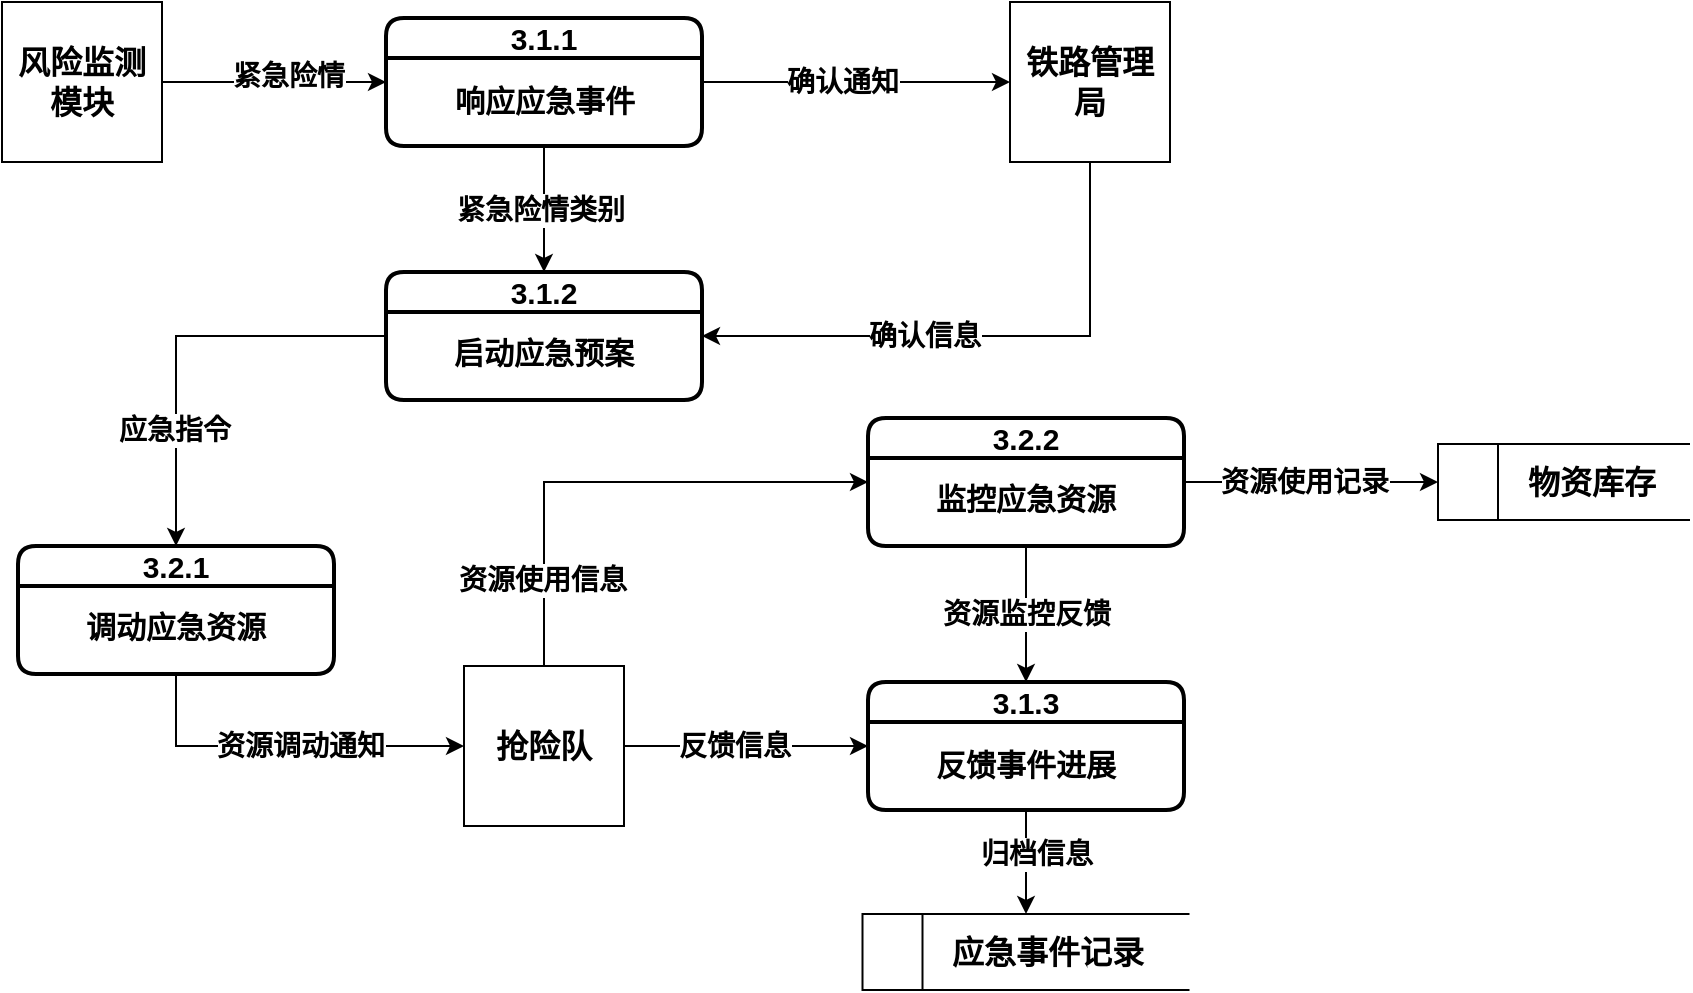 <mxfile version="27.1.6">
  <diagram name="Page-1" id="WTfwbJK1DqQRXwuWgbVw">
    <mxGraphModel dx="1469" dy="663" grid="0" gridSize="10" guides="1" tooltips="1" connect="1" arrows="1" fold="1" page="1" pageScale="1" pageWidth="2000" pageHeight="1200" math="0" shadow="0">
      <root>
        <mxCell id="0" />
        <mxCell id="1" parent="0" />
        <mxCell id="IXsih3EqHPn1jYVtWHGe-5" style="edgeStyle=orthogonalEdgeStyle;rounded=0;orthogonalLoop=1;jettySize=auto;html=1;entryX=0;entryY=0.5;entryDx=0;entryDy=0;exitX=1;exitY=0.5;exitDx=0;exitDy=0;" edge="1" parent="1" source="IXsih3EqHPn1jYVtWHGe-13" target="IXsih3EqHPn1jYVtWHGe-48">
          <mxGeometry relative="1" as="geometry" />
        </mxCell>
        <mxCell id="IXsih3EqHPn1jYVtWHGe-6" value="&lt;font style=&quot;font-size: 14px;&quot;&gt;&lt;b&gt;确认通知&lt;/b&gt;&lt;/font&gt;" style="edgeLabel;html=1;align=center;verticalAlign=middle;resizable=0;points=[];" vertex="1" connectable="0" parent="IXsih3EqHPn1jYVtWHGe-5">
          <mxGeometry x="-0.128" y="2" relative="1" as="geometry">
            <mxPoint x="3" y="2" as="offset" />
          </mxGeometry>
        </mxCell>
        <mxCell id="IXsih3EqHPn1jYVtWHGe-69" style="edgeStyle=orthogonalEdgeStyle;rounded=0;orthogonalLoop=1;jettySize=auto;html=1;exitX=0.5;exitY=1;exitDx=0;exitDy=0;entryX=0.5;entryY=0;entryDx=0;entryDy=0;" edge="1" parent="1" source="IXsih3EqHPn1jYVtWHGe-7" target="IXsih3EqHPn1jYVtWHGe-51">
          <mxGeometry relative="1" as="geometry" />
        </mxCell>
        <mxCell id="IXsih3EqHPn1jYVtWHGe-70" value="&lt;font style=&quot;font-size: 14px;&quot;&gt;&lt;b&gt;归档信息&lt;/b&gt;&lt;/font&gt;" style="edgeLabel;html=1;align=center;verticalAlign=middle;resizable=0;points=[];" vertex="1" connectable="0" parent="IXsih3EqHPn1jYVtWHGe-69">
          <mxGeometry x="-0.193" relative="1" as="geometry">
            <mxPoint x="5" y="1" as="offset" />
          </mxGeometry>
        </mxCell>
        <mxCell id="IXsih3EqHPn1jYVtWHGe-7" value="3.1.3" style="swimlane;html=1;startSize=20;fontStyle=1;collapsible=0;horizontal=1;swimlaneLine=1;strokeWidth=2;swimlaneFillColor=#ffffff;whiteSpace=wrap;rounded=1;fontSize=15;" vertex="1" parent="1">
          <mxGeometry x="508" y="501" width="158" height="64" as="geometry" />
        </mxCell>
        <mxCell id="IXsih3EqHPn1jYVtWHGe-8" value="反馈事件进展" style="text;html=1;align=center;verticalAlign=middle;whiteSpace=wrap;rounded=0;fontSize=15;fontStyle=1" vertex="1" parent="IXsih3EqHPn1jYVtWHGe-7">
          <mxGeometry x="28" y="26" width="102" height="30" as="geometry" />
        </mxCell>
        <mxCell id="IXsih3EqHPn1jYVtWHGe-13" value="3.1.1" style="swimlane;html=1;startSize=20;fontStyle=1;collapsible=0;horizontal=1;swimlaneLine=1;strokeWidth=2;swimlaneFillColor=#ffffff;whiteSpace=wrap;rounded=1;fontSize=15;" vertex="1" parent="1">
          <mxGeometry x="267" y="169" width="158" height="64" as="geometry" />
        </mxCell>
        <mxCell id="IXsih3EqHPn1jYVtWHGe-14" value="响应应急事件" style="text;html=1;align=center;verticalAlign=middle;whiteSpace=wrap;rounded=0;fontSize=15;fontStyle=1" vertex="1" parent="IXsih3EqHPn1jYVtWHGe-13">
          <mxGeometry x="23.5" y="26" width="111" height="30" as="geometry" />
        </mxCell>
        <mxCell id="IXsih3EqHPn1jYVtWHGe-15" style="edgeStyle=orthogonalEdgeStyle;rounded=0;orthogonalLoop=1;jettySize=auto;html=1;exitX=0.5;exitY=1;exitDx=0;exitDy=0;entryX=0.5;entryY=0;entryDx=0;entryDy=0;fontStyle=1" edge="1" parent="1" source="IXsih3EqHPn1jYVtWHGe-13" target="IXsih3EqHPn1jYVtWHGe-37">
          <mxGeometry relative="1" as="geometry">
            <mxPoint x="161" y="719.25" as="sourcePoint" />
          </mxGeometry>
        </mxCell>
        <mxCell id="IXsih3EqHPn1jYVtWHGe-16" value="&lt;b&gt;&lt;font style=&quot;font-size: 14px;&quot;&gt;紧急险情类别&lt;/font&gt;&lt;/b&gt;" style="edgeLabel;html=1;align=center;verticalAlign=middle;resizable=0;points=[];" vertex="1" connectable="0" parent="IXsih3EqHPn1jYVtWHGe-15">
          <mxGeometry x="0.009" y="-1" relative="1" as="geometry">
            <mxPoint x="-1" as="offset" />
          </mxGeometry>
        </mxCell>
        <mxCell id="IXsih3EqHPn1jYVtWHGe-21" style="edgeStyle=orthogonalEdgeStyle;rounded=0;orthogonalLoop=1;jettySize=auto;html=1;exitX=1;exitY=0.5;exitDx=0;exitDy=0;entryX=0;entryY=0.5;entryDx=0;entryDy=0;" edge="1" parent="1" source="IXsih3EqHPn1jYVtWHGe-27" target="IXsih3EqHPn1jYVtWHGe-13">
          <mxGeometry relative="1" as="geometry">
            <mxPoint x="1098" y="630" as="targetPoint" />
          </mxGeometry>
        </mxCell>
        <mxCell id="IXsih3EqHPn1jYVtWHGe-22" value="&lt;b&gt;&lt;font style=&quot;font-size: 14px;&quot;&gt;紧急险情&lt;/font&gt;&lt;/b&gt;" style="edgeLabel;html=1;align=center;verticalAlign=middle;resizable=0;points=[];" vertex="1" connectable="0" parent="IXsih3EqHPn1jYVtWHGe-21">
          <mxGeometry x="0.148" y="2" relative="1" as="geometry">
            <mxPoint x="-2" y="-1" as="offset" />
          </mxGeometry>
        </mxCell>
        <mxCell id="IXsih3EqHPn1jYVtWHGe-68" style="edgeStyle=orthogonalEdgeStyle;rounded=0;orthogonalLoop=1;jettySize=auto;html=1;entryX=0.5;entryY=0;entryDx=0;entryDy=0;" edge="1" parent="1" source="IXsih3EqHPn1jYVtWHGe-25" target="IXsih3EqHPn1jYVtWHGe-7">
          <mxGeometry relative="1" as="geometry" />
        </mxCell>
        <mxCell id="IXsih3EqHPn1jYVtWHGe-71" value="&lt;font style=&quot;font-size: 14px;&quot;&gt;&lt;b&gt;资源监控反馈&lt;/b&gt;&lt;/font&gt;" style="edgeLabel;html=1;align=center;verticalAlign=middle;resizable=0;points=[];" vertex="1" connectable="0" parent="IXsih3EqHPn1jYVtWHGe-68">
          <mxGeometry x="-0.003" relative="1" as="geometry">
            <mxPoint as="offset" />
          </mxGeometry>
        </mxCell>
        <mxCell id="IXsih3EqHPn1jYVtWHGe-75" style="edgeStyle=orthogonalEdgeStyle;rounded=0;orthogonalLoop=1;jettySize=auto;html=1;exitX=1;exitY=0.5;exitDx=0;exitDy=0;entryX=0;entryY=0.5;entryDx=0;entryDy=0;" edge="1" parent="1" source="IXsih3EqHPn1jYVtWHGe-25" target="IXsih3EqHPn1jYVtWHGe-74">
          <mxGeometry relative="1" as="geometry" />
        </mxCell>
        <mxCell id="IXsih3EqHPn1jYVtWHGe-76" value="&lt;b style=&quot;font-size: 14px;&quot;&gt;资源使用记录&lt;/b&gt;" style="edgeLabel;html=1;align=center;verticalAlign=middle;resizable=0;points=[];" vertex="1" connectable="0" parent="IXsih3EqHPn1jYVtWHGe-75">
          <mxGeometry x="-0.292" y="-1" relative="1" as="geometry">
            <mxPoint x="15" y="-1" as="offset" />
          </mxGeometry>
        </mxCell>
        <mxCell id="IXsih3EqHPn1jYVtWHGe-25" value="3.2.2" style="swimlane;html=1;startSize=20;fontStyle=1;collapsible=0;horizontal=1;swimlaneLine=1;strokeWidth=2;swimlaneFillColor=#ffffff;whiteSpace=wrap;rounded=1;fontSize=15;" vertex="1" parent="1">
          <mxGeometry x="508" y="369" width="158" height="64" as="geometry" />
        </mxCell>
        <mxCell id="IXsih3EqHPn1jYVtWHGe-26" value="监控应急资源" style="text;html=1;align=center;verticalAlign=middle;whiteSpace=wrap;rounded=0;fontSize=15;fontStyle=1" vertex="1" parent="IXsih3EqHPn1jYVtWHGe-25">
          <mxGeometry x="21" y="25" width="116" height="30" as="geometry" />
        </mxCell>
        <mxCell id="IXsih3EqHPn1jYVtWHGe-27" value="&lt;b&gt;风险监测模块&lt;/b&gt;" style="rounded=0;whiteSpace=wrap;html=1;fontSize=16;" vertex="1" parent="1">
          <mxGeometry x="75" y="161" width="80" height="80" as="geometry" />
        </mxCell>
        <mxCell id="IXsih3EqHPn1jYVtWHGe-28" style="edgeStyle=orthogonalEdgeStyle;rounded=0;orthogonalLoop=1;jettySize=auto;html=1;exitX=0.5;exitY=1;exitDx=0;exitDy=0;entryX=1;entryY=0.5;entryDx=0;entryDy=0;" edge="1" parent="1" source="IXsih3EqHPn1jYVtWHGe-48" target="IXsih3EqHPn1jYVtWHGe-37">
          <mxGeometry relative="1" as="geometry" />
        </mxCell>
        <mxCell id="IXsih3EqHPn1jYVtWHGe-29" value="&lt;b style=&quot;font-size: 14px;&quot;&gt;确认信息&lt;/b&gt;" style="edgeLabel;html=1;align=center;verticalAlign=middle;resizable=0;points=[];" vertex="1" connectable="0" parent="IXsih3EqHPn1jYVtWHGe-28">
          <mxGeometry x="-0.009" y="-1" relative="1" as="geometry">
            <mxPoint x="-31" y="1" as="offset" />
          </mxGeometry>
        </mxCell>
        <mxCell id="IXsih3EqHPn1jYVtWHGe-58" style="edgeStyle=orthogonalEdgeStyle;rounded=0;orthogonalLoop=1;jettySize=auto;html=1;exitX=0;exitY=0.5;exitDx=0;exitDy=0;" edge="1" parent="1" source="IXsih3EqHPn1jYVtWHGe-37" target="IXsih3EqHPn1jYVtWHGe-55">
          <mxGeometry relative="1" as="geometry" />
        </mxCell>
        <mxCell id="IXsih3EqHPn1jYVtWHGe-60" value="&lt;b&gt;&lt;font style=&quot;font-size: 14px;&quot;&gt;应急指令&lt;/font&gt;&lt;/b&gt;" style="edgeLabel;html=1;align=center;verticalAlign=middle;resizable=0;points=[];" vertex="1" connectable="0" parent="IXsih3EqHPn1jYVtWHGe-58">
          <mxGeometry x="0.442" y="-1" relative="1" as="geometry">
            <mxPoint as="offset" />
          </mxGeometry>
        </mxCell>
        <mxCell id="IXsih3EqHPn1jYVtWHGe-37" value="3.1.2" style="swimlane;html=1;startSize=20;fontStyle=1;collapsible=0;horizontal=1;swimlaneLine=1;strokeWidth=2;swimlaneFillColor=#ffffff;whiteSpace=wrap;rounded=1;fontSize=15;" vertex="1" parent="1">
          <mxGeometry x="267" y="296" width="158" height="64" as="geometry" />
        </mxCell>
        <mxCell id="IXsih3EqHPn1jYVtWHGe-38" value="启动应急预案" style="text;html=1;align=center;verticalAlign=middle;whiteSpace=wrap;rounded=0;fontSize=15;fontStyle=1" vertex="1" parent="IXsih3EqHPn1jYVtWHGe-37">
          <mxGeometry x="21" y="25" width="116" height="30" as="geometry" />
        </mxCell>
        <mxCell id="IXsih3EqHPn1jYVtWHGe-66" style="edgeStyle=orthogonalEdgeStyle;rounded=0;orthogonalLoop=1;jettySize=auto;html=1;exitX=1;exitY=0.5;exitDx=0;exitDy=0;entryX=0;entryY=0.5;entryDx=0;entryDy=0;" edge="1" parent="1" source="IXsih3EqHPn1jYVtWHGe-41" target="IXsih3EqHPn1jYVtWHGe-7">
          <mxGeometry relative="1" as="geometry" />
        </mxCell>
        <mxCell id="IXsih3EqHPn1jYVtWHGe-73" value="&lt;font style=&quot;font-size: 14px;&quot;&gt;&lt;b&gt;反馈信息&lt;/b&gt;&lt;/font&gt;" style="edgeLabel;html=1;align=center;verticalAlign=middle;resizable=0;points=[];" vertex="1" connectable="0" parent="IXsih3EqHPn1jYVtWHGe-66">
          <mxGeometry x="-0.17" y="-1" relative="1" as="geometry">
            <mxPoint x="4" y="-1" as="offset" />
          </mxGeometry>
        </mxCell>
        <mxCell id="IXsih3EqHPn1jYVtWHGe-67" style="edgeStyle=orthogonalEdgeStyle;rounded=0;orthogonalLoop=1;jettySize=auto;html=1;exitX=0.5;exitY=0;exitDx=0;exitDy=0;entryX=0;entryY=0.5;entryDx=0;entryDy=0;" edge="1" parent="1" source="IXsih3EqHPn1jYVtWHGe-41" target="IXsih3EqHPn1jYVtWHGe-25">
          <mxGeometry relative="1" as="geometry" />
        </mxCell>
        <mxCell id="IXsih3EqHPn1jYVtWHGe-72" value="&lt;font style=&quot;font-size: 14px;&quot;&gt;&lt;b&gt;资源使用信息&lt;/b&gt;&lt;/font&gt;" style="edgeLabel;html=1;align=center;verticalAlign=middle;resizable=0;points=[];" vertex="1" connectable="0" parent="IXsih3EqHPn1jYVtWHGe-67">
          <mxGeometry x="-0.66" y="1" relative="1" as="geometry">
            <mxPoint as="offset" />
          </mxGeometry>
        </mxCell>
        <mxCell id="IXsih3EqHPn1jYVtWHGe-41" value="&lt;b&gt;抢险队&lt;/b&gt;" style="rounded=0;whiteSpace=wrap;html=1;fontSize=16;" vertex="1" parent="1">
          <mxGeometry x="306" y="493" width="80" height="80" as="geometry" />
        </mxCell>
        <mxCell id="IXsih3EqHPn1jYVtWHGe-48" value="&lt;b&gt;铁路管理局&lt;/b&gt;" style="rounded=0;whiteSpace=wrap;html=1;fontSize=16;" vertex="1" parent="1">
          <mxGeometry x="579" y="161" width="80" height="80" as="geometry" />
        </mxCell>
        <mxCell id="IXsih3EqHPn1jYVtWHGe-51" value="&lt;font style=&quot;font-size: 16px;&quot;&gt;&lt;b&gt;&amp;nbsp; &amp;nbsp; &amp;nbsp; &amp;nbsp; &amp;nbsp;应急事件记录&lt;/b&gt;&lt;/font&gt;" style="html=1;dashed=0;whiteSpace=wrap;shape=mxgraph.dfd.dataStoreID;align=left;spacingLeft=3;points=[[0,0],[0.5,0],[1,0],[0,0.5],[1,0.5],[0,1],[0.5,1],[1,1]];" vertex="1" parent="1">
          <mxGeometry x="505.25" y="617" width="163.5" height="38" as="geometry" />
        </mxCell>
        <mxCell id="IXsih3EqHPn1jYVtWHGe-61" style="edgeStyle=orthogonalEdgeStyle;rounded=0;orthogonalLoop=1;jettySize=auto;html=1;exitX=0.5;exitY=1;exitDx=0;exitDy=0;entryX=0;entryY=0.5;entryDx=0;entryDy=0;" edge="1" parent="1" source="IXsih3EqHPn1jYVtWHGe-55" target="IXsih3EqHPn1jYVtWHGe-41">
          <mxGeometry relative="1" as="geometry" />
        </mxCell>
        <mxCell id="IXsih3EqHPn1jYVtWHGe-64" value="&lt;b&gt;&lt;font style=&quot;font-size: 14px;&quot;&gt;资源调动通知&lt;/font&gt;&lt;/b&gt;" style="edgeLabel;html=1;align=center;verticalAlign=middle;resizable=0;points=[];" vertex="1" connectable="0" parent="IXsih3EqHPn1jYVtWHGe-61">
          <mxGeometry x="-0.076" y="-2" relative="1" as="geometry">
            <mxPoint x="15" y="-2" as="offset" />
          </mxGeometry>
        </mxCell>
        <mxCell id="IXsih3EqHPn1jYVtWHGe-55" value="3.2.1" style="swimlane;html=1;startSize=20;fontStyle=1;collapsible=0;horizontal=1;swimlaneLine=1;strokeWidth=2;swimlaneFillColor=#ffffff;whiteSpace=wrap;rounded=1;fontSize=15;" vertex="1" parent="1">
          <mxGeometry x="83" y="433" width="158" height="64" as="geometry" />
        </mxCell>
        <mxCell id="IXsih3EqHPn1jYVtWHGe-56" value="调动应急资源" style="text;html=1;align=center;verticalAlign=middle;whiteSpace=wrap;rounded=0;fontSize=15;fontStyle=1" vertex="1" parent="IXsih3EqHPn1jYVtWHGe-55">
          <mxGeometry x="21" y="25" width="116" height="30" as="geometry" />
        </mxCell>
        <mxCell id="IXsih3EqHPn1jYVtWHGe-74" value="&lt;font style=&quot;font-size: 16px;&quot;&gt;&lt;b&gt;&amp;nbsp; &amp;nbsp; &amp;nbsp; &amp;nbsp; &amp;nbsp;物资库存&lt;/b&gt;&lt;/font&gt;" style="html=1;dashed=0;whiteSpace=wrap;shape=mxgraph.dfd.dataStoreID;align=left;spacingLeft=3;points=[[0,0],[0.5,0],[1,0],[0,0.5],[1,0.5],[0,1],[0.5,1],[1,1]];" vertex="1" parent="1">
          <mxGeometry x="793" y="382" width="126" height="38" as="geometry" />
        </mxCell>
      </root>
    </mxGraphModel>
  </diagram>
</mxfile>
